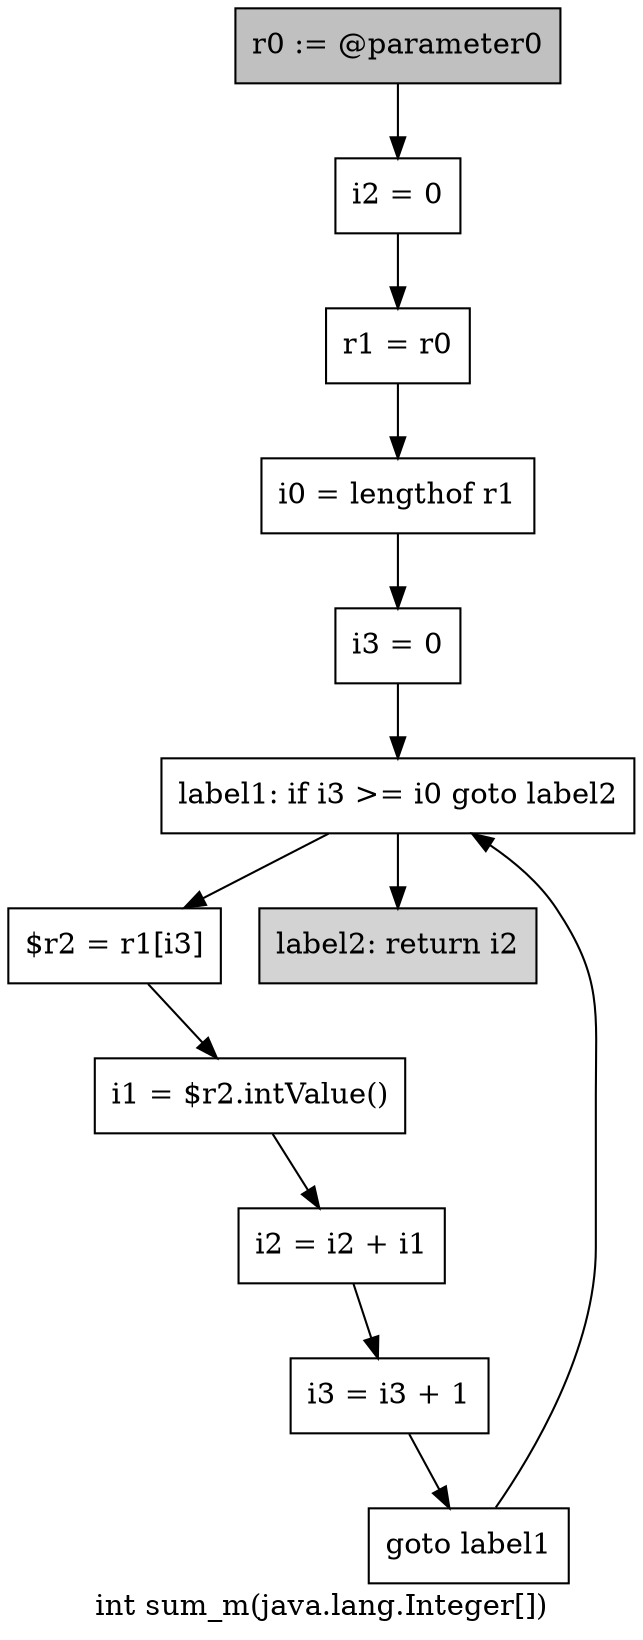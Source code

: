 digraph "int sum_m(java.lang.Integer[])" {
    label="int sum_m(java.lang.Integer[])";
    node [shape=box];
    "0" [style=filled,fillcolor=gray,label="r0 := @parameter0",];
    "1" [label="i2 = 0",];
    "0"->"1";
    "2" [label="r1 = r0",];
    "1"->"2";
    "3" [label="i0 = lengthof r1",];
    "2"->"3";
    "4" [label="i3 = 0",];
    "3"->"4";
    "5" [label="label1: if i3 >= i0 goto label2",];
    "4"->"5";
    "6" [label="$r2 = r1[i3]",];
    "5"->"6";
    "11" [style=filled,fillcolor=lightgray,label="label2: return i2",];
    "5"->"11";
    "7" [label="i1 = $r2.intValue()",];
    "6"->"7";
    "8" [label="i2 = i2 + i1",];
    "7"->"8";
    "9" [label="i3 = i3 + 1",];
    "8"->"9";
    "10" [label="goto label1",];
    "9"->"10";
    "10"->"5";
}
